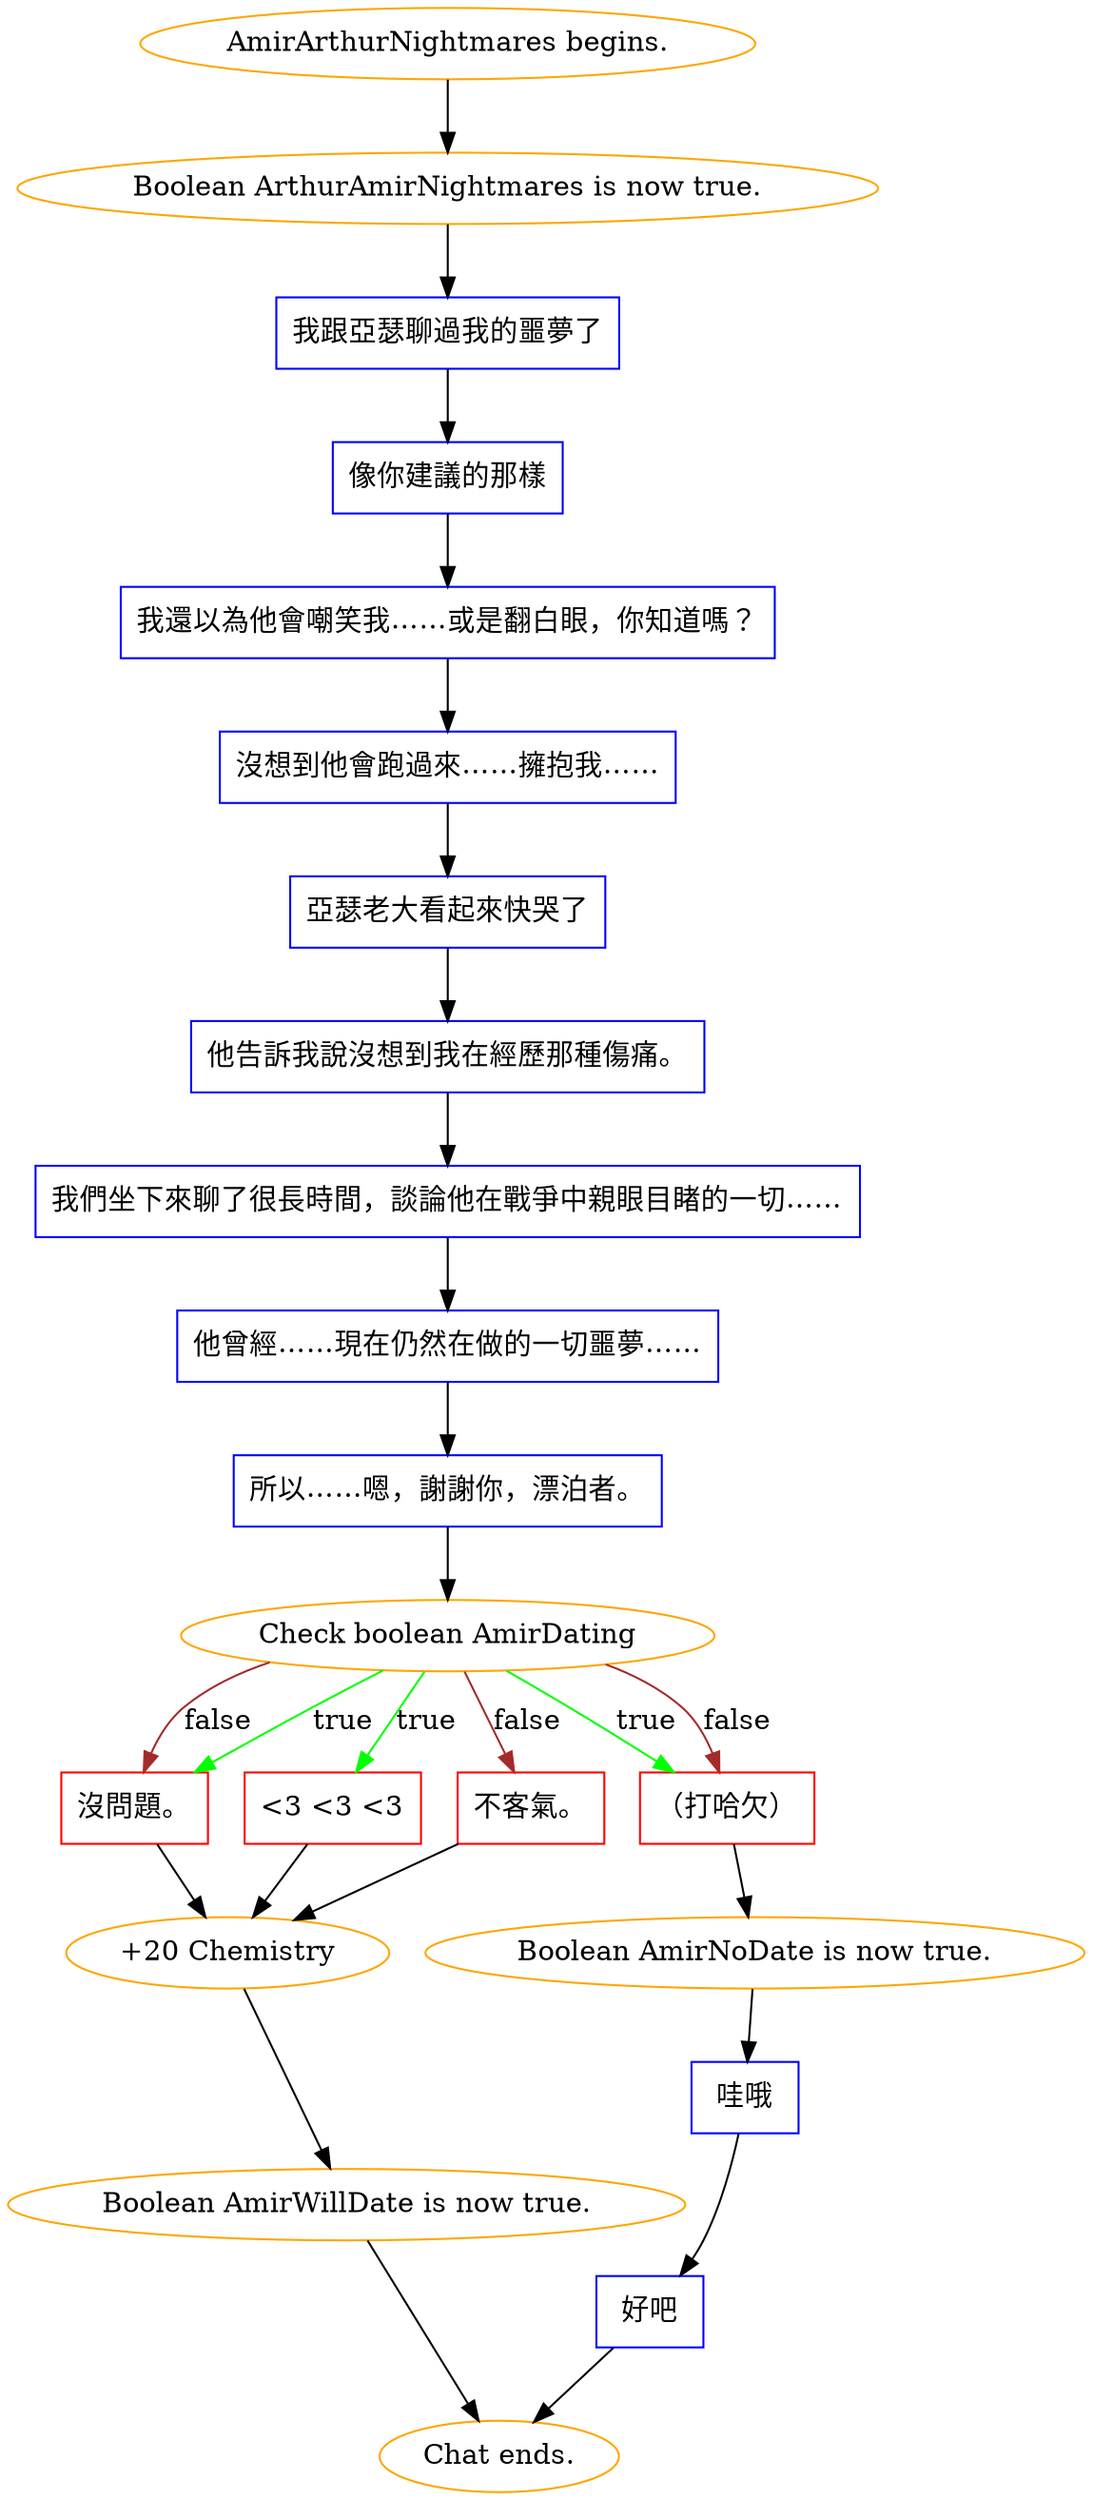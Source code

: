 digraph {
	"AmirArthurNightmares begins." [color=orange];
		"AmirArthurNightmares begins." -> j282810374;
	j282810374 [label="Boolean ArthurAmirNightmares is now true.",color=orange];
		j282810374 -> j1913329207;
	j1913329207 [label="我跟亞瑟聊過我的噩夢了",shape=box,color=blue];
		j1913329207 -> j3698404285;
	j3698404285 [label="像你建議的那樣",shape=box,color=blue];
		j3698404285 -> j3512603563;
	j3512603563 [label="我還以為他會嘲笑我……或是翻白眼，你知道嗎？",shape=box,color=blue];
		j3512603563 -> j2465718665;
	j2465718665 [label="沒想到他會跑過來……擁抱我……",shape=box,color=blue];
		j2465718665 -> j3529644661;
	j3529644661 [label="亞瑟老大看起來快哭了",shape=box,color=blue];
		j3529644661 -> j1834034004;
	j1834034004 [label="他告訴我說沒想到我在經歷那種傷痛。",shape=box,color=blue];
		j1834034004 -> j819102632;
	j819102632 [label="我們坐下來聊了很長時間，談論他在戰爭中親眼目睹的一切……",shape=box,color=blue];
		j819102632 -> j3462595283;
	j3462595283 [label="他曾經……現在仍然在做的一切噩夢……",shape=box,color=blue];
		j3462595283 -> j3171998106;
	j3171998106 [label="所以……嗯，謝謝你，漂泊者。",shape=box,color=blue];
		j3171998106 -> j657276632;
	j657276632 [label="Check boolean AmirDating",color=orange];
		j657276632 -> j4018830980 [label=true,color=green];
		j657276632 -> j1037000522 [label=true,color=green];
		j657276632 -> j214956037 [label=true,color=green];
		j657276632 -> j1037000522 [label=false,color=brown];
		j657276632 -> j214956037 [label=false,color=brown];
		j657276632 -> j432591637 [label=false,color=brown];
	j4018830980 [label="<3 <3 <3",shape=box,color=red];
		j4018830980 -> j971083784;
	j1037000522 [label="沒問題。",shape=box,color=red];
		j1037000522 -> j971083784;
	j214956037 [label="（打哈欠）",shape=box,color=red];
		j214956037 -> j1880448933;
	j432591637 [label="不客氣。",shape=box,color=red];
		j432591637 -> j971083784;
	j971083784 [label="+20 Chemistry",color=orange];
		j971083784 -> j1538486228;
	j1880448933 [label="Boolean AmirNoDate is now true.",color=orange];
		j1880448933 -> j159075161;
	j1538486228 [label="Boolean AmirWillDate is now true.",color=orange];
		j1538486228 -> "Chat ends.";
	j159075161 [label="哇哦",shape=box,color=blue];
		j159075161 -> j3399391972;
	"Chat ends." [color=orange];
	j3399391972 [label="好吧",shape=box,color=blue];
		j3399391972 -> "Chat ends.";
}
